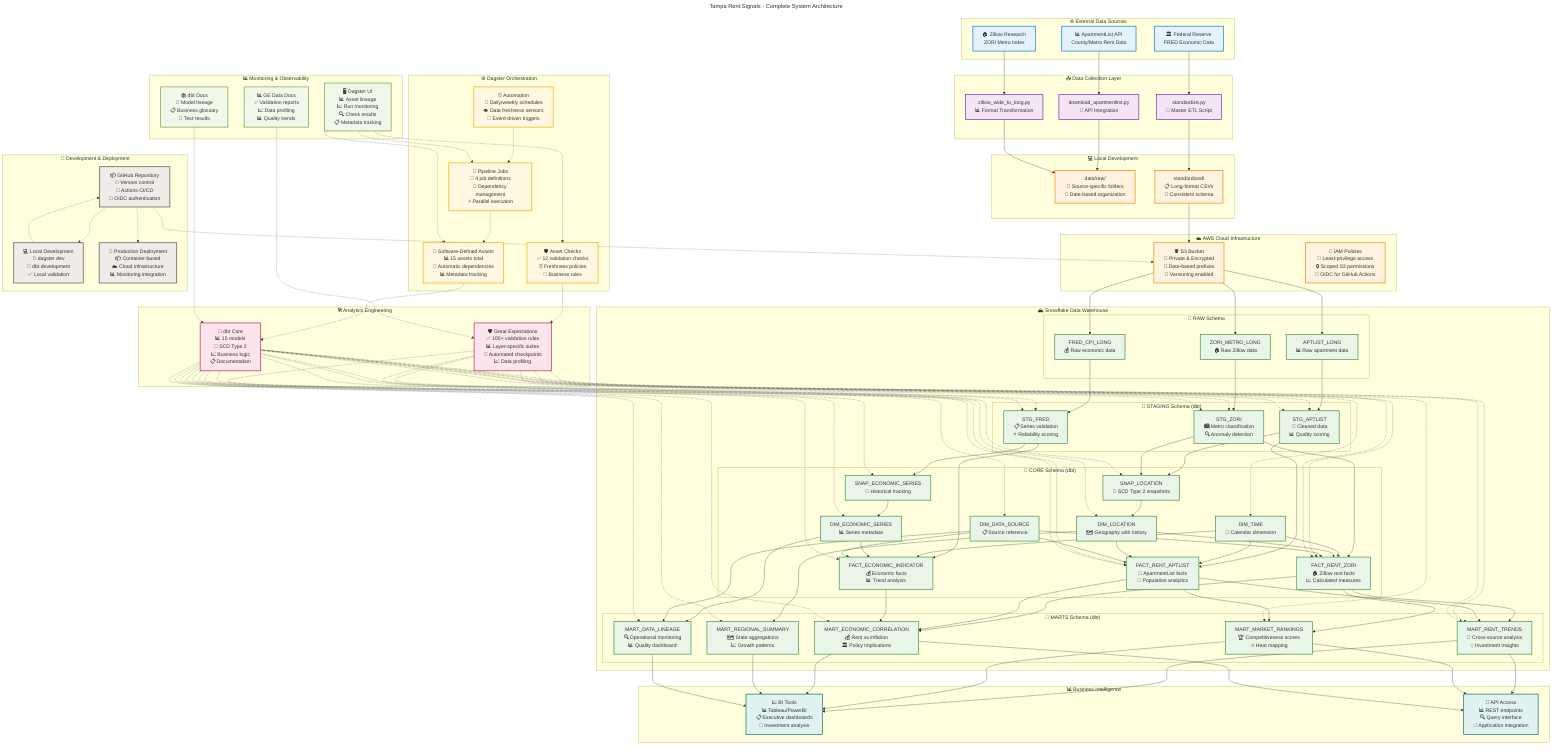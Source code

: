 ---
title: Tampa Rent Signals - Complete System Architecture
---
graph TB
    %% External Data Sources
    subgraph "🌐 External Data Sources"
        EXT1[📊 ApartmentList API<br/>County/Metro Rent Data]
        EXT2[🏠 Zillow Research<br/>ZORI Metro Index]
        EXT3[🏛️ Federal Reserve<br/>FRED Economic Data]
    end

    %% Data Collection & Processing
    subgraph "📥 Data Collection Layer"
        SCRIPT1[download_apartmentlist.py<br/>🔄 API Integration]
        SCRIPT2[zillow_wide_to_long.py<br/>📊 Format Transformation]
        SCRIPT3[standardize.py<br/>🔧 Master ETL Script]
    end

    %% Local Development Storage
    subgraph "💻 Local Development"
        LOCAL1[data/raw/<br/>📁 Source-specific folders<br/>📅 Date-based organization]
        LOCAL2[standardized/<br/>📋 Long-format CSVs<br/>🎯 Consistent schema]
    end

    %% Cloud Infrastructure
    subgraph "☁️ AWS Cloud Infrastructure"
        S3[🪣 S3 Bucket<br/>🔐 Private & Encrypted<br/>📁 Date-based prefixes<br/>🔄 Versioning enabled]
        IAM[🔑 IAM Policies<br/>👤 Least-privilege access<br/>🔒 Scoped S3 permissions<br/>🎫 OIDC for GitHub Actions]
    end

    %% Data Warehouse
    subgraph "🏔️ Snowflake Data Warehouse"
        direction TB
        subgraph "🥉 RAW Schema"
            RAW1[APTLIST_LONG<br/>📊 Raw apartment data]
            RAW2[ZORI_METRO_LONG<br/>🏠 Raw Zillow data]
            RAW3[FRED_CPI_LONG<br/>💰 Raw economic data]
        end
        
        subgraph "🥈 STAGING Schema (dbt)"
            STG1[STG_APTLIST<br/>🧹 Cleaned data<br/>📊 Quality scoring]
            STG2[STG_ZORI<br/>🏙️ Metro classification<br/>🔍 Anomaly detection]
            STG3[STG_FRED<br/>📋 Series validation<br/>⭐ Reliability scoring]
        end
        
        subgraph "🥈 CORE Schema (dbt)"
            SNAP1[SNAP_LOCATION<br/>📸 SCD Type 2 snapshots]
            SNAP2[SNAP_ECONOMIC_SERIES<br/>📸 Historical tracking]
            DIM1[DIM_TIME<br/>📅 Calendar dimension]
            DIM2[DIM_LOCATION<br/>🗺️ Geography with history]
            DIM3[DIM_ECONOMIC_SERIES<br/>📊 Series metadata]
            DIM4[DIM_DATA_SOURCE<br/>📋 Source reference]
            FACT1[FACT_RENT_ZORI<br/>🏠 Zillow rent facts<br/>📈 Calculated measures]
            FACT2[FACT_RENT_APTLIST<br/>🏢 ApartmentList facts<br/>👥 Population analytics]
            FACT3[FACT_ECONOMIC_INDICATOR<br/>💰 Economic facts<br/>📊 Trend analysis]
        end
        
        subgraph "🥇 MARTS Schema (dbt)"
            MART1[MART_RENT_TRENDS<br/>🔀 Cross-source analysis<br/>💡 Investment insights]
            MART2[MART_MARKET_RANKINGS<br/>🏆 Competitiveness scores<br/>🔥 Heat mapping]
            MART3[MART_ECONOMIC_CORRELATION<br/>💰 Rent vs inflation<br/>🏛️ Policy implications]
            MART4[MART_REGIONAL_SUMMARY<br/>🗺️ State aggregations<br/>📈 Growth patterns]
            MART5[MART_DATA_LINEAGE<br/>🔍 Operational monitoring<br/>📊 Quality dashboard]
        end
    end

    %% Analytics Engineering Layer
    subgraph "🛠️ Analytics Engineering"
        DBT[🔧 dbt Core<br/>📊 15 models<br/>🔄 SCD Type 2<br/>📈 Business logic<br/>📋 Documentation]
        GE[🛡️ Great Expectations<br/>✅ 100+ validation rules<br/>📊 Layer-specific suites<br/>🚨 Automated checkpoints<br/>📈 Data profiling]
    end

    %% Orchestration Layer
    subgraph "⚙️ Dagster Orchestration"
        direction TB
        ASSETS[🎯 Software-Defined Assets<br/>📊 15 assets total<br/>🔗 Automatic dependencies<br/>📊 Metadata tracking]
        CHECKS[🛡️ Asset Checks<br/>✅ 12 validation checks<br/>⏰ Freshness policies<br/>🚨 Business rules]
        JOBS[🚀 Pipeline Jobs<br/>📅 4 job definitions<br/>🔄 Dependency management<br/>⚡ Parallel execution]
        SCHEDULE[⏰ Automation<br/>📅 Daily/weekly schedules<br/>👁️ Data freshness sensors<br/>🔄 Event-driven triggers]
    end

    %% Monitoring & Observability
    subgraph "📊 Monitoring & Observability"
        DAGSTER_UI[🖥️ Dagster UI<br/>📊 Asset lineage<br/>📈 Run monitoring<br/>🔍 Check results<br/>📋 Metadata tracking]
        DBT_DOCS[📚 dbt Docs<br/>🔗 Model lineage<br/>📋 Business glossary<br/>🧪 Test results]
        GE_DOCS[📊 GE Data Docs<br/>✅ Validation reports<br/>📈 Data profiling<br/>📊 Quality trends]
    end

    %% CI/CD and Development
    subgraph "🔧 Development & Deployment"
        GITHUB[📦 GitHub Repository<br/>🔄 Version control<br/>🤖 Actions CI/CD<br/>🔑 OIDC authentication]
        LOCAL_DEV[💻 Local Development<br/>🧪 dagster dev<br/>🔧 dbt development<br/>✅ Local validation]
        PROD_DEPLOY[🚀 Production Deployment<br/>📦 Container-based<br/>☁️ Cloud infrastructure<br/>📊 Monitoring integration]
    end

    %% Business Intelligence
    subgraph "📊 Business Intelligence"
        BI_TOOLS[📈 BI Tools<br/>📊 Tableau/PowerBI<br/>📋 Executive dashboards<br/>💼 Investment analysis]
        API_ACCESS[🔌 API Access<br/>📊 REST endpoints<br/>🔍 Query interface<br/>📱 Application integration]
    end

    %% Data Flow
    EXT1 --> SCRIPT1
    EXT2 --> SCRIPT2
    EXT3 --> SCRIPT3
    
    SCRIPT1 --> LOCAL1
    SCRIPT2 --> LOCAL1
    SCRIPT3 --> LOCAL2
    
    LOCAL2 --> S3
    S3 --> RAW1
    S3 --> RAW2
    S3 --> RAW3
    
    RAW1 --> STG1
    RAW2 --> STG2
    RAW3 --> STG3
    
    STG1 --> SNAP1
    STG2 --> SNAP1
    STG3 --> SNAP2
    
    SNAP1 --> DIM2
    SNAP2 --> DIM3
    STG1 --> FACT2
    STG2 --> FACT1
    STG3 --> FACT3
    
    DIM1 --> FACT1
    DIM1 --> FACT2
    DIM1 --> FACT3
    DIM2 --> FACT1
    DIM2 --> FACT2
    DIM3 --> FACT3
    DIM4 --> FACT1
    DIM4 --> FACT2
    DIM4 --> FACT3
    
    FACT1 --> MART1
    FACT1 --> MART2
    FACT1 --> MART3
    FACT2 --> MART1
    FACT2 --> MART2
    FACT2 --> MART3
    FACT3 --> MART3
    DIM2 --> MART4
    DIM3 --> MART5
    DIM4 --> MART5

    %% Tool Integration
    DBT -.-> STG1
    DBT -.-> STG2
    DBT -.-> STG3
    DBT -.-> SNAP1
    DBT -.-> SNAP2
    DBT -.-> DIM1
    DBT -.-> DIM2
    DBT -.-> DIM3
    DBT -.-> DIM4
    DBT -.-> FACT1
    DBT -.-> FACT2
    DBT -.-> FACT3
    DBT -.-> MART1
    DBT -.-> MART2
    DBT -.-> MART3
    DBT -.-> MART4
    DBT -.-> MART5
    
    GE -.-> STG1
    GE -.-> STG2
    GE -.-> STG3
    GE -.-> FACT1
    GE -.-> FACT2
    GE -.-> MART1
    
    ASSETS -.-> DBT
    CHECKS -.-> GE
    JOBS -.-> ASSETS
    SCHEDULE -.-> JOBS
    
    %% Monitoring Integration
    DAGSTER_UI -.-> ASSETS
    DAGSTER_UI -.-> CHECKS
    DAGSTER_UI -.-> JOBS
    DBT_DOCS -.-> DBT
    GE_DOCS -.-> GE
    
    %% Development Flow
    GITHUB -.-> LOCAL_DEV
    LOCAL_DEV -.-> GITHUB
    GITHUB -.-> PROD_DEPLOY
    GITHUB -.-> S3
    
    %% Business Access
    MART1 --> BI_TOOLS
    MART2 --> BI_TOOLS
    MART3 --> BI_TOOLS
    MART4 --> BI_TOOLS
    MART5 --> BI_TOOLS
    
    MART1 --> API_ACCESS
    MART2 --> API_ACCESS
    MART3 --> API_ACCESS

    %% Styling
    classDef external fill:#e3f2fd,stroke:#0277bd,stroke-width:2px
    classDef processing fill:#f3e5f5,stroke:#7b1fa2,stroke-width:2px
    classDef storage fill:#fff3e0,stroke:#f57c00,stroke-width:2px
    classDef warehouse fill:#e8f5e8,stroke:#388e3c,stroke-width:2px
    classDef tooling fill:#fce4ec,stroke:#c2185b,stroke-width:2px
    classDef orchestration fill:#fff8e1,stroke:#ffa000,stroke-width:2px
    classDef monitoring fill:#f1f8e9,stroke:#689f38,stroke-width:2px
    classDef deployment fill:#efebe9,stroke:#5d4037,stroke-width:2px
    classDef business fill:#e0f2f1,stroke:#00695c,stroke-width:2px

    class EXT1,EXT2,EXT3 external
    class SCRIPT1,SCRIPT2,SCRIPT3 processing
    class LOCAL1,LOCAL2,S3,IAM storage
    class RAW1,RAW2,RAW3,STG1,STG2,STG3,SNAP1,SNAP2,DIM1,DIM2,DIM3,DIM4,FACT1,FACT2,FACT3,MART1,MART2,MART3,MART4,MART5 warehouse
    class DBT,GE tooling
    class ASSETS,CHECKS,JOBS,SCHEDULE orchestration
    class DAGSTER_UI,DBT_DOCS,GE_DOCS monitoring
    class GITHUB,LOCAL_DEV,PROD_DEPLOY deployment
    class BI_TOOLS,API_ACCESS business